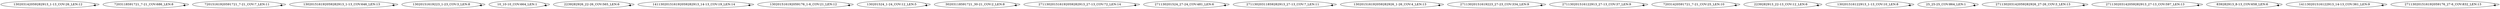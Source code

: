 digraph G {
    "130203142059282913_1-13_COV:26_LEN:12" -> "130203142059282913_1-13_COV:26_LEN:12";
    "7203118591721_7-21_COV:686_LEN:8" -> "7203118591721_7-21_COV:686_LEN:8";
    "72015161920591721_7-21_COV:7_LEN:11" -> "72015161920591721_7-21_COV:7_LEN:11";
    "130201516192059282913_1-13_COV:646_LEN:13" -> "130201516192059282913_1-13_COV:646_LEN:13";
    "13020151619223_1-23_COV:3_LEN:8" -> "13020151619223_1-23_COV:3_LEN:8";
    "10_10-10_COV:664_LEN:1" -> "10_10-10_COV:664_LEN:1";
    "2239282926_22-26_COV:565_LEN:6" -> "2239282926_22-26_COV:565_LEN:6";
    "141130201516192059282913_14-13_COV:19_LEN:14" -> "141130201516192059282913_14-13_COV:19_LEN:14";
    "130201516192059176_1-6_COV:21_LEN:12" -> "130201516192059176_1-6_COV:21_LEN:12";
    "130201524_1-24_COV:12_LEN:5" -> "130201524_1-24_COV:12_LEN:5";
    "30203118591721_30-21_COV:2_LEN:8" -> "30203118591721_30-21_COV:2_LEN:8";
    "271130201516192059282913_27-13_COV:72_LEN:14" -> "271130201516192059282913_27-13_COV:72_LEN:14";
    "271130201524_27-24_COV:481_LEN:6" -> "271130201524_27-24_COV:481_LEN:6";
    "27113020311859282913_27-13_COV:7_LEN:11" -> "27113020311859282913_27-13_COV:7_LEN:11";
    "130201516192059282926_1-26_COV:4_LEN:13" -> "130201516192059282926_1-26_COV:4_LEN:13";
    "27113020151619223_27-23_COV:334_LEN:9" -> "27113020151619223_27-23_COV:334_LEN:9";
    "271130201516122913_27-13_COV:37_LEN:9" -> "271130201516122913_27-13_COV:37_LEN:9";
    "72031420591721_7-21_COV:25_LEN:10" -> "72031420591721_7-21_COV:25_LEN:10";
    "2239282913_22-13_COV:12_LEN:6" -> "2239282913_22-13_COV:12_LEN:6";
    "130201516122913_1-13_COV:10_LEN:8" -> "130201516122913_1-13_COV:10_LEN:8";
    "25_25-25_COV:864_LEN:1" -> "25_25-25_COV:864_LEN:1";
    "271130203142059282926_27-26_COV:3_LEN:13" -> "271130203142059282926_27-26_COV:3_LEN:13";
    "271130203142059282913_27-13_COV:597_LEN:13" -> "271130203142059282913_27-13_COV:597_LEN:13";
    "839282913_8-13_COV:658_LEN:6" -> "839282913_8-13_COV:658_LEN:6";
    "141130201516122913_14-13_COV:361_LEN:9" -> "141130201516122913_14-13_COV:361_LEN:9";
    "271130201516192059176_27-6_COV:832_LEN:13" -> "271130201516192059176_27-6_COV:832_LEN:13";
}
